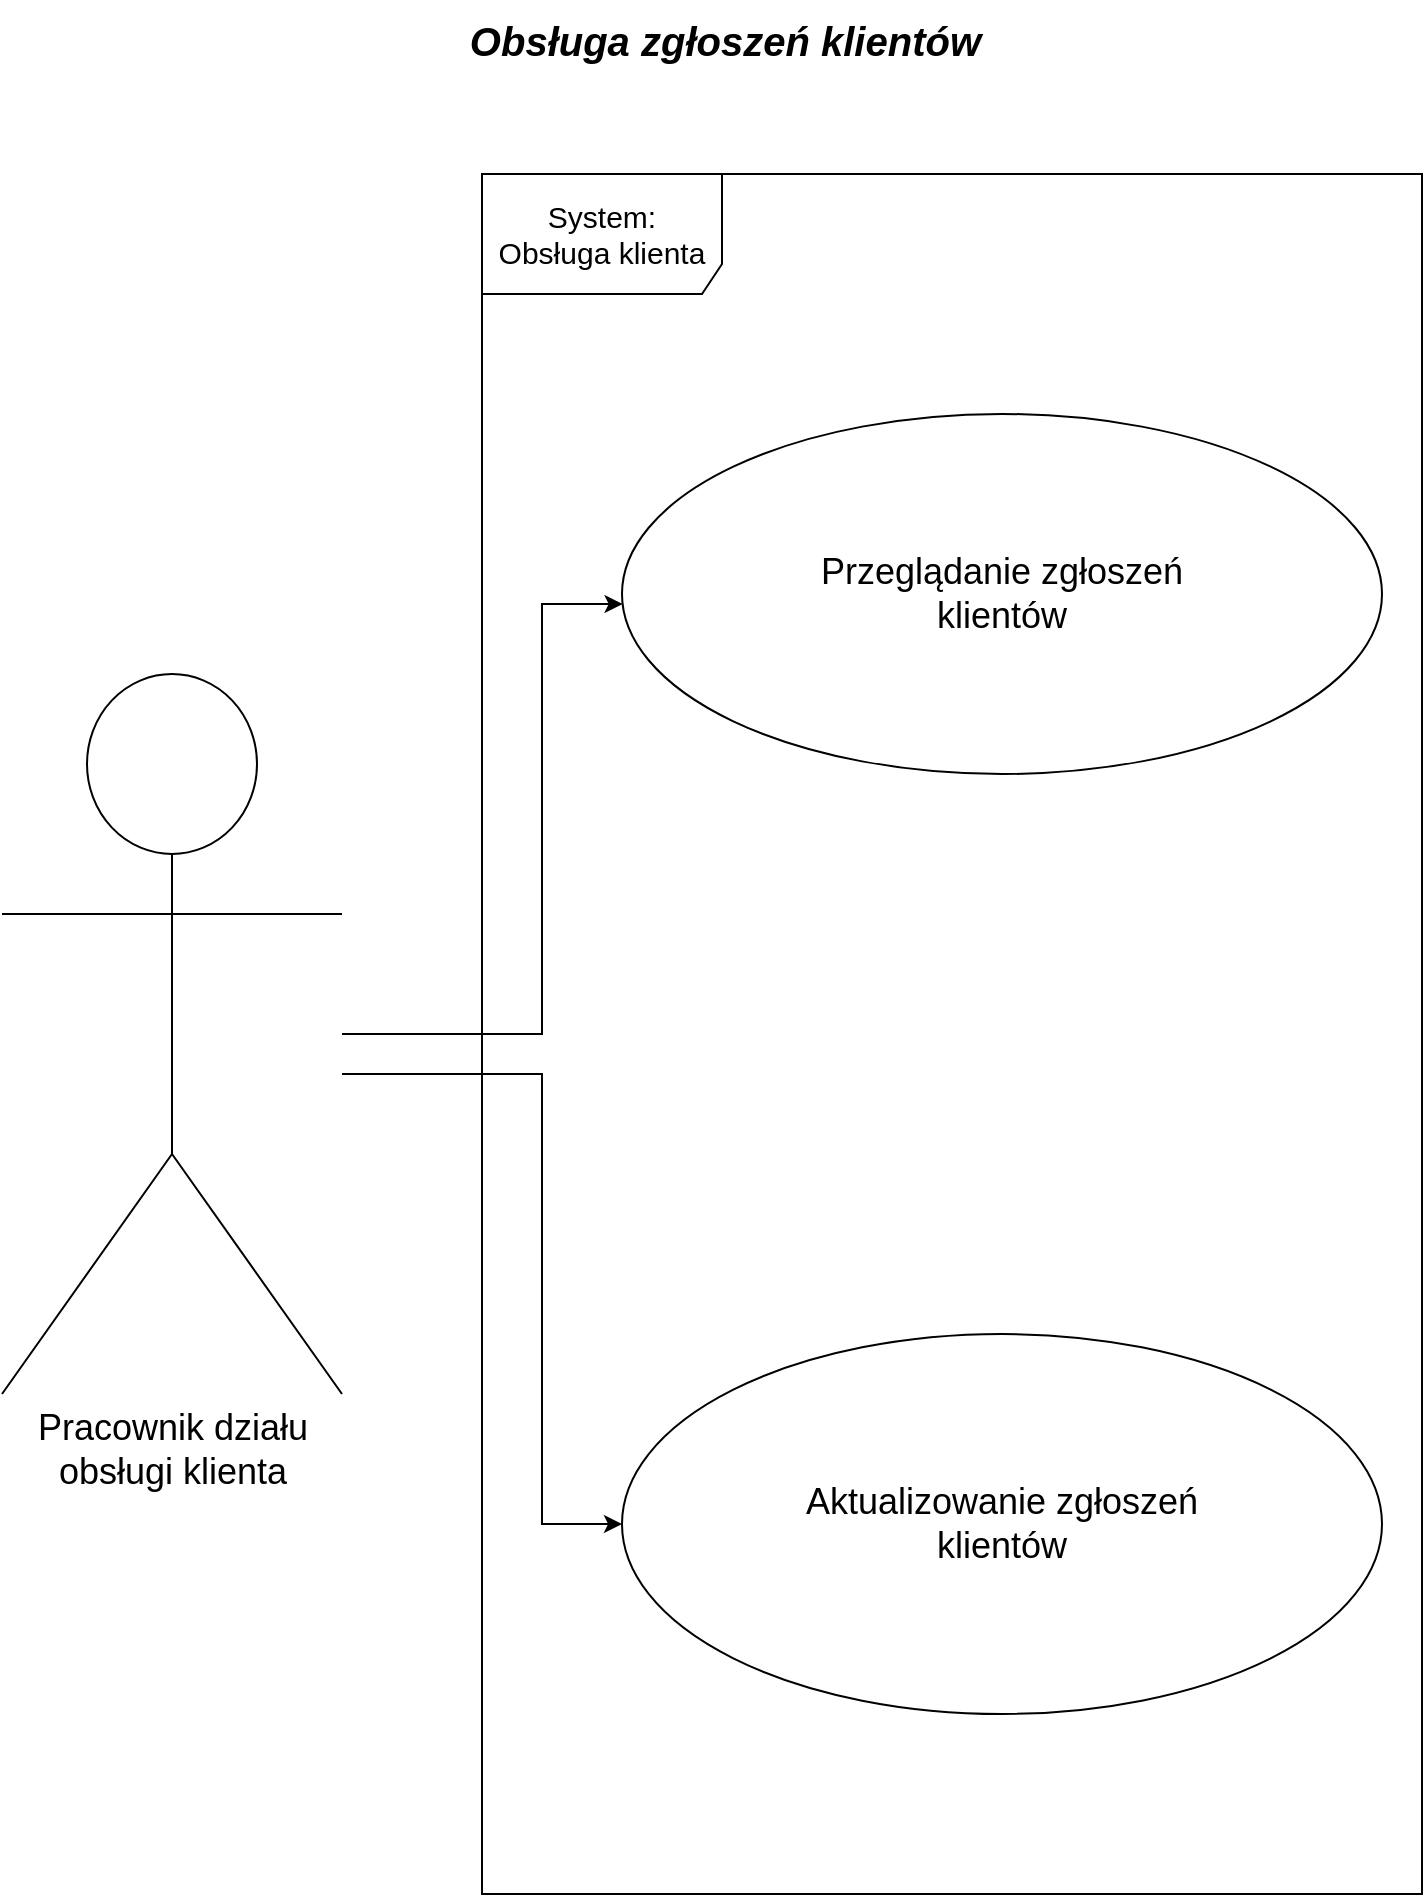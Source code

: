 <mxfile version="26.2.2">
  <diagram name="Strona-1" id="pLSc_RYyhCTL1mWbL8Px">
    <mxGraphModel dx="1031" dy="1369" grid="1" gridSize="10" guides="1" tooltips="1" connect="1" arrows="1" fold="1" page="1" pageScale="1" pageWidth="827" pageHeight="1169" math="0" shadow="0">
      <root>
        <mxCell id="0" />
        <mxCell id="1" parent="0" />
        <mxCell id="cYLJBhD_VW3p0DkTFHqe-7" style="edgeStyle=orthogonalEdgeStyle;rounded=0;orthogonalLoop=1;jettySize=auto;html=1;" parent="1" source="cYLJBhD_VW3p0DkTFHqe-1" target="cYLJBhD_VW3p0DkTFHqe-3" edge="1">
          <mxGeometry relative="1" as="geometry">
            <Array as="points">
              <mxPoint x="320" y="550" />
              <mxPoint x="320" y="335" />
            </Array>
          </mxGeometry>
        </mxCell>
        <mxCell id="cYLJBhD_VW3p0DkTFHqe-8" style="edgeStyle=orthogonalEdgeStyle;rounded=0;orthogonalLoop=1;jettySize=auto;html=1;entryX=0;entryY=0.5;entryDx=0;entryDy=0;" parent="1" source="cYLJBhD_VW3p0DkTFHqe-1" target="cYLJBhD_VW3p0DkTFHqe-4" edge="1">
          <mxGeometry relative="1" as="geometry">
            <Array as="points">
              <mxPoint x="320" y="570" />
              <mxPoint x="320" y="795" />
            </Array>
          </mxGeometry>
        </mxCell>
        <mxCell id="cYLJBhD_VW3p0DkTFHqe-1" value="&lt;font style=&quot;font-size: 18px;&quot;&gt;Pracownik działu&lt;/font&gt;&lt;div&gt;&lt;font style=&quot;font-size: 18px;&quot;&gt;obsługi klienta&lt;/font&gt;&lt;/div&gt;" style="shape=umlActor;verticalLabelPosition=bottom;verticalAlign=top;html=1;" parent="1" vertex="1">
          <mxGeometry x="50" y="370" width="170" height="360" as="geometry" />
        </mxCell>
        <mxCell id="cYLJBhD_VW3p0DkTFHqe-2" value="&lt;font style=&quot;font-size: 15px;&quot;&gt;System:&lt;/font&gt;&lt;div&gt;&lt;font style=&quot;font-size: 15px;&quot;&gt;Obsługa klienta&lt;/font&gt;&lt;/div&gt;" style="shape=umlFrame;whiteSpace=wrap;html=1;pointerEvents=0;width=120;height=60;" parent="1" vertex="1">
          <mxGeometry x="290" y="120" width="470" height="860" as="geometry" />
        </mxCell>
        <mxCell id="cYLJBhD_VW3p0DkTFHqe-3" value="&lt;font style=&quot;font-size: 18px;&quot;&gt;Przeglądanie zgłoszeń&lt;/font&gt;&lt;div&gt;&lt;font style=&quot;font-size: 18px;&quot;&gt;klientów&lt;/font&gt;&lt;/div&gt;" style="ellipse;whiteSpace=wrap;html=1;" parent="1" vertex="1">
          <mxGeometry x="360" y="240" width="380" height="180" as="geometry" />
        </mxCell>
        <mxCell id="cYLJBhD_VW3p0DkTFHqe-4" value="&lt;font style=&quot;font-size: 18px;&quot;&gt;Aktualizowanie zgłoszeń&lt;/font&gt;&lt;div&gt;&lt;font style=&quot;font-size: 18px;&quot;&gt;klientów&lt;/font&gt;&lt;/div&gt;" style="ellipse;whiteSpace=wrap;html=1;" parent="1" vertex="1">
          <mxGeometry x="360" y="700" width="380" height="190" as="geometry" />
        </mxCell>
        <mxCell id="cYLJBhD_VW3p0DkTFHqe-6" value="&lt;b&gt;&lt;i&gt;&lt;font style=&quot;font-size: 20px;&quot;&gt;Obsługa zgłoszeń klientów&amp;nbsp;&lt;/font&gt;&lt;/i&gt;&lt;/b&gt;" style="text;html=1;align=center;verticalAlign=middle;resizable=0;points=[];autosize=1;strokeColor=none;fillColor=none;" parent="1" vertex="1">
          <mxGeometry x="274" y="33" width="280" height="40" as="geometry" />
        </mxCell>
      </root>
    </mxGraphModel>
  </diagram>
</mxfile>
